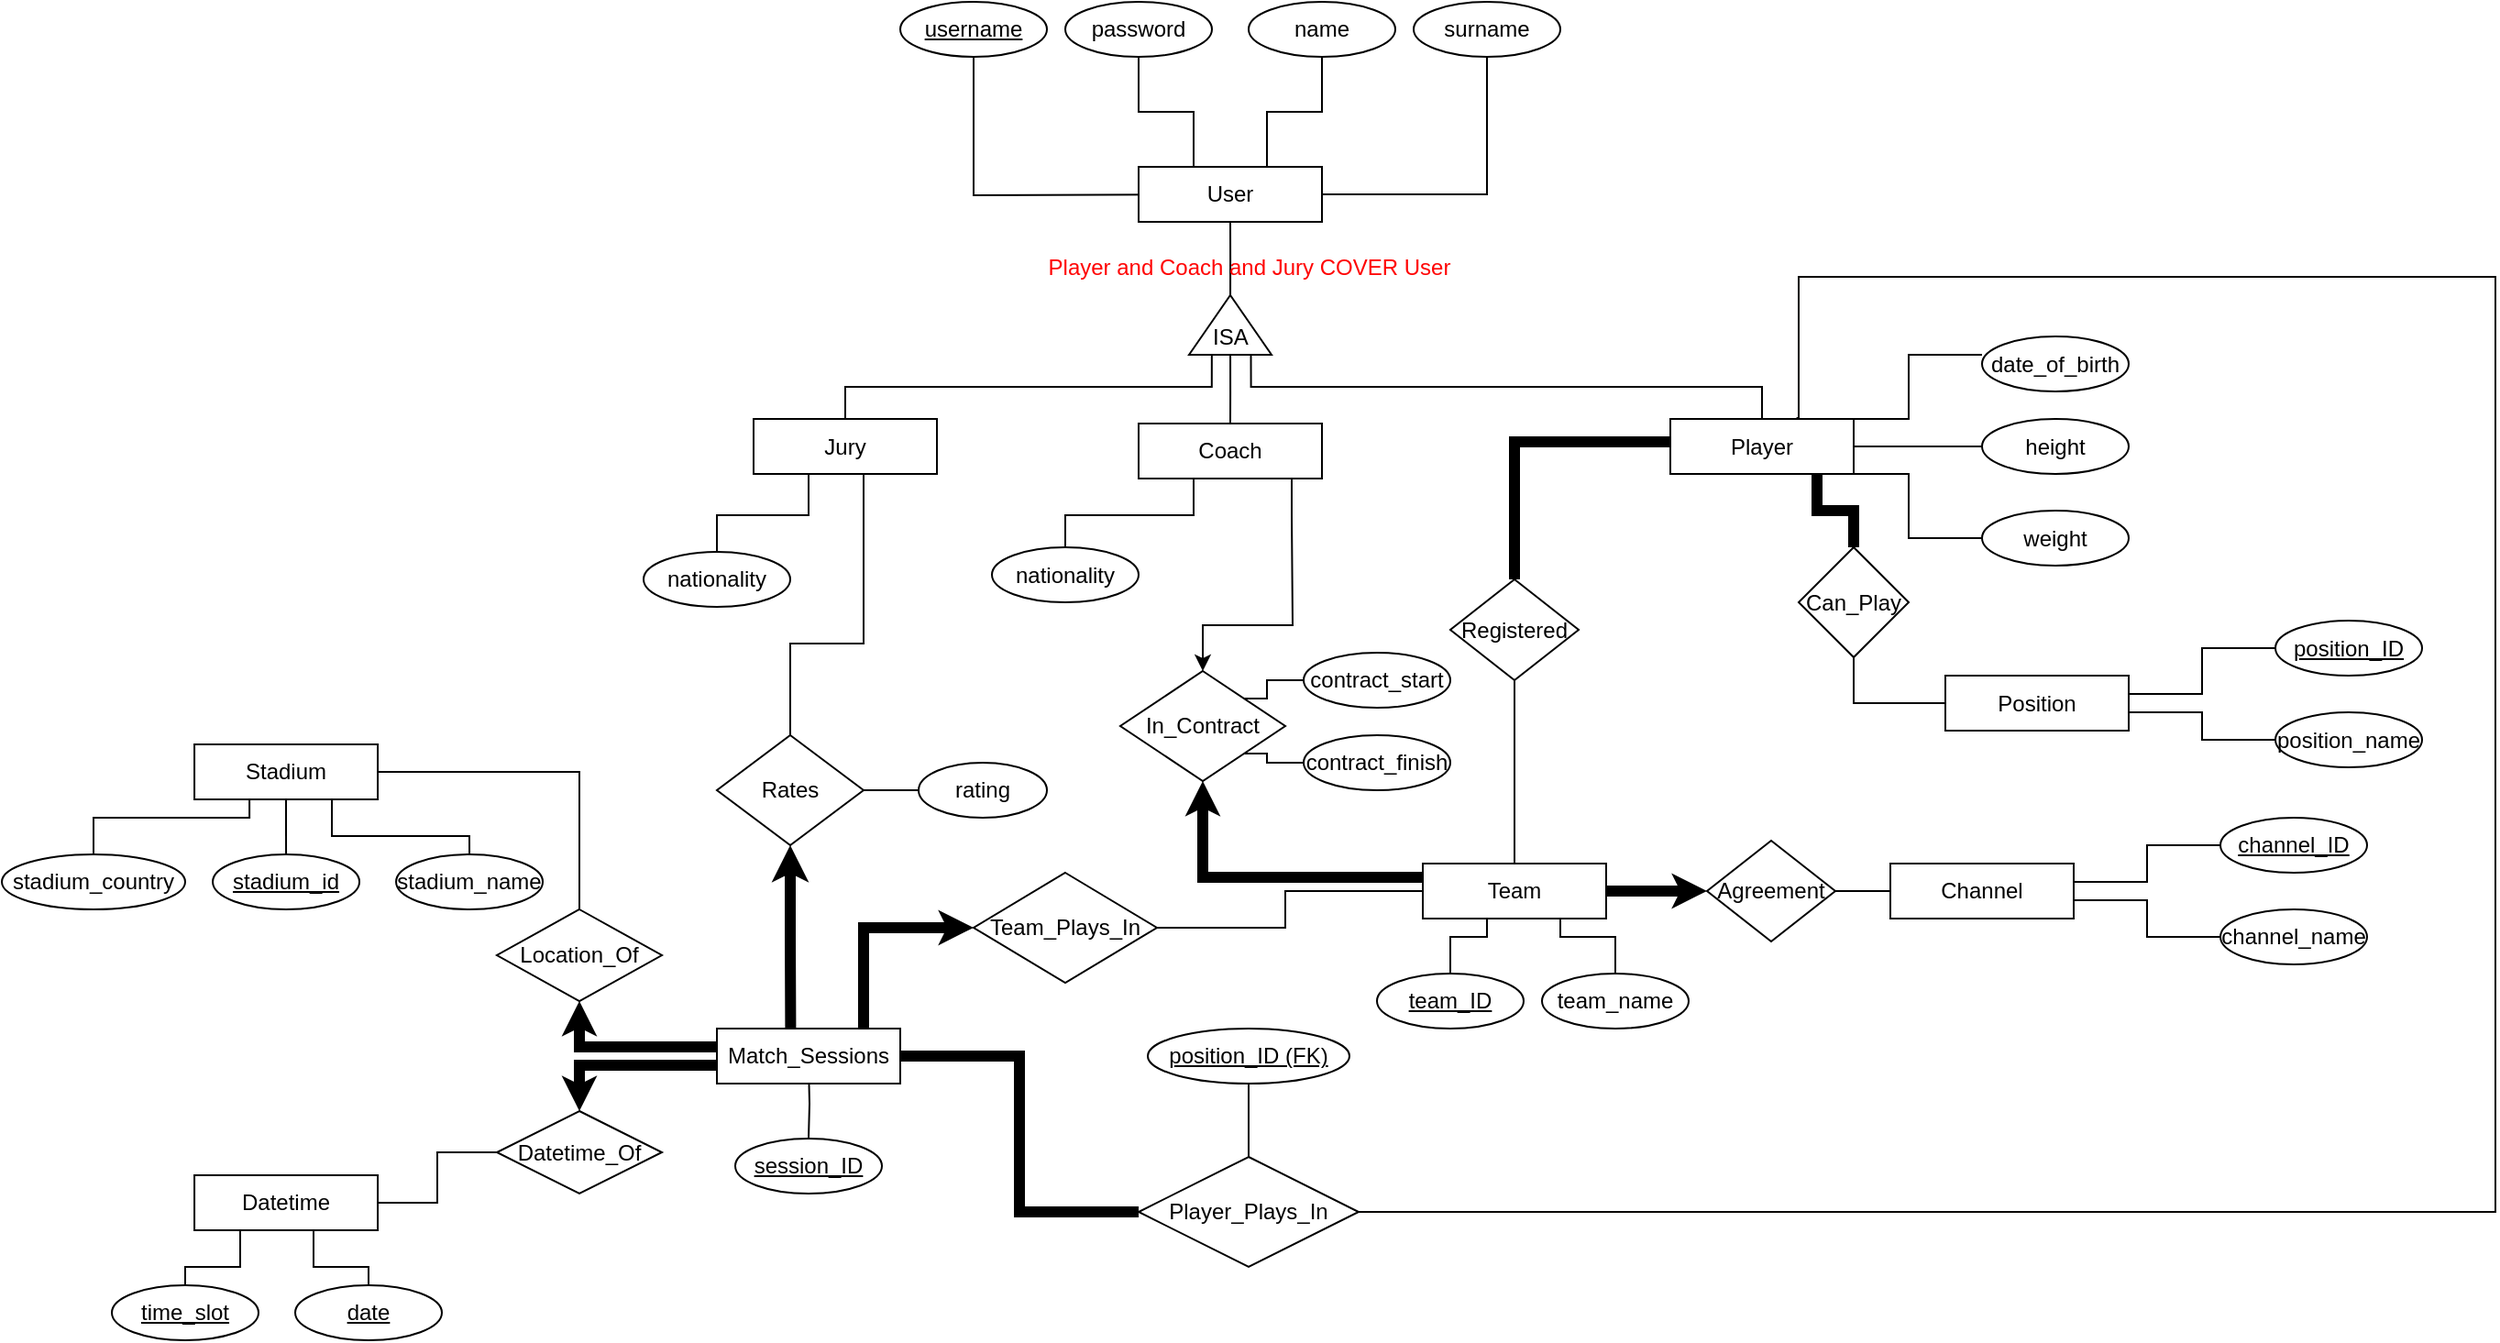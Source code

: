 <mxfile version="24.0.6" type="google">
  <diagram name="Sayfa -1" id="4i9CbkWdti4cqdcVy_dD">
    <mxGraphModel dx="2007" dy="600" grid="1" gridSize="10" guides="1" tooltips="1" connect="1" arrows="1" fold="1" page="1" pageScale="1" pageWidth="1100" pageHeight="850" math="0" shadow="0">
      <root>
        <mxCell id="0" />
        <mxCell id="1" parent="0" />
        <mxCell id="MsSEAPdzDfHdSmDX0WlZ-4" style="edgeStyle=orthogonalEdgeStyle;rounded=0;orthogonalLoop=1;jettySize=auto;html=1;endArrow=none;endFill=0;" parent="1" target="MsSEAPdzDfHdSmDX0WlZ-2" edge="1">
          <mxGeometry relative="1" as="geometry">
            <mxPoint x="260" y="175" as="sourcePoint" />
          </mxGeometry>
        </mxCell>
        <mxCell id="MsSEAPdzDfHdSmDX0WlZ-8" style="edgeStyle=orthogonalEdgeStyle;rounded=0;orthogonalLoop=1;jettySize=auto;html=1;fontFamily=Helvetica;fontSize=12;fontColor=default;endArrow=none;endFill=0;" parent="1" source="MsSEAPdzDfHdSmDX0WlZ-1" target="MsSEAPdzDfHdSmDX0WlZ-7" edge="1">
          <mxGeometry relative="1" as="geometry">
            <Array as="points">
              <mxPoint x="260" y="130" />
              <mxPoint x="230" y="130" />
            </Array>
          </mxGeometry>
        </mxCell>
        <mxCell id="MsSEAPdzDfHdSmDX0WlZ-14" style="edgeStyle=orthogonalEdgeStyle;rounded=0;orthogonalLoop=1;jettySize=auto;html=1;fontFamily=Helvetica;fontSize=12;fontColor=default;endArrow=none;endFill=0;" parent="1" source="MsSEAPdzDfHdSmDX0WlZ-1" target="MsSEAPdzDfHdSmDX0WlZ-9" edge="1">
          <mxGeometry relative="1" as="geometry">
            <Array as="points">
              <mxPoint x="300" y="130" />
              <mxPoint x="330" y="130" />
            </Array>
          </mxGeometry>
        </mxCell>
        <mxCell id="MsSEAPdzDfHdSmDX0WlZ-15" style="edgeStyle=orthogonalEdgeStyle;rounded=0;orthogonalLoop=1;jettySize=auto;html=1;entryX=0.5;entryY=1;entryDx=0;entryDy=0;fontFamily=Helvetica;fontSize=12;fontColor=default;endArrow=none;endFill=0;" parent="1" target="MsSEAPdzDfHdSmDX0WlZ-10" edge="1">
          <mxGeometry relative="1" as="geometry">
            <mxPoint x="320" y="175" as="sourcePoint" />
            <Array as="points">
              <mxPoint x="420" y="175" />
            </Array>
          </mxGeometry>
        </mxCell>
        <mxCell id="MsSEAPdzDfHdSmDX0WlZ-16" style="edgeStyle=orthogonalEdgeStyle;rounded=0;orthogonalLoop=1;jettySize=auto;html=1;entryX=0;entryY=0.5;entryDx=0;entryDy=0;fontFamily=Helvetica;fontSize=12;fontColor=default;exitX=1;exitY=0.5;exitDx=0;exitDy=0;endArrow=none;endFill=0;" parent="1" source="MsSEAPdzDfHdSmDX0WlZ-20" edge="1">
          <mxGeometry relative="1" as="geometry">
            <mxPoint x="690" y="262.5" as="targetPoint" />
            <Array as="points">
              <mxPoint x="620" y="297.5" />
              <mxPoint x="650" y="297.5" />
              <mxPoint x="650" y="262.5" />
            </Array>
          </mxGeometry>
        </mxCell>
        <mxCell id="MsSEAPdzDfHdSmDX0WlZ-17" style="edgeStyle=orthogonalEdgeStyle;rounded=0;orthogonalLoop=1;jettySize=auto;html=1;entryX=0;entryY=0.5;entryDx=0;entryDy=0;fontFamily=Helvetica;fontSize=12;fontColor=default;exitX=1;exitY=0.5;exitDx=0;exitDy=0;endArrow=none;endFill=0;" parent="1" source="MsSEAPdzDfHdSmDX0WlZ-20" target="MsSEAPdzDfHdSmDX0WlZ-12" edge="1">
          <mxGeometry relative="1" as="geometry">
            <mxPoint x="740" y="312.5" as="targetPoint" />
            <Array as="points" />
          </mxGeometry>
        </mxCell>
        <mxCell id="MsSEAPdzDfHdSmDX0WlZ-18" style="edgeStyle=orthogonalEdgeStyle;rounded=0;orthogonalLoop=1;jettySize=auto;html=1;fontFamily=Helvetica;fontSize=12;fontColor=default;exitX=1;exitY=0.5;exitDx=0;exitDy=0;entryX=0;entryY=0.5;entryDx=0;entryDy=0;endArrow=none;endFill=0;" parent="1" source="MsSEAPdzDfHdSmDX0WlZ-20" target="MsSEAPdzDfHdSmDX0WlZ-13" edge="1">
          <mxGeometry relative="1" as="geometry">
            <mxPoint x="740" y="362.5" as="targetPoint" />
            <Array as="points">
              <mxPoint x="620" y="327.5" />
              <mxPoint x="650" y="327.5" />
              <mxPoint x="650" y="362.5" />
            </Array>
          </mxGeometry>
        </mxCell>
        <mxCell id="MsSEAPdzDfHdSmDX0WlZ-1" value="User" style="rounded=0;whiteSpace=wrap;html=1;movable=1;resizable=1;rotatable=1;deletable=1;editable=1;locked=0;connectable=1;" parent="1" vertex="1">
          <mxGeometry x="230" y="160" width="100" height="30" as="geometry" />
        </mxCell>
        <mxCell id="MsSEAPdzDfHdSmDX0WlZ-2" value="&lt;u&gt;username&lt;/u&gt;" style="ellipse;whiteSpace=wrap;html=1;movable=1;resizable=1;rotatable=1;deletable=1;editable=1;locked=0;connectable=1;" parent="1" vertex="1">
          <mxGeometry x="100" y="70" width="80" height="30" as="geometry" />
        </mxCell>
        <mxCell id="MsSEAPdzDfHdSmDX0WlZ-7" value="password" style="ellipse;whiteSpace=wrap;html=1;movable=1;resizable=1;rotatable=1;deletable=1;editable=1;locked=0;connectable=1;" parent="1" vertex="1">
          <mxGeometry x="190" y="70" width="80" height="30" as="geometry" />
        </mxCell>
        <mxCell id="MsSEAPdzDfHdSmDX0WlZ-9" value="name" style="ellipse;whiteSpace=wrap;html=1;movable=1;resizable=1;rotatable=1;deletable=1;editable=1;locked=0;connectable=1;" parent="1" vertex="1">
          <mxGeometry x="290" y="70" width="80" height="30" as="geometry" />
        </mxCell>
        <mxCell id="MsSEAPdzDfHdSmDX0WlZ-10" value="surname" style="ellipse;whiteSpace=wrap;html=1;movable=1;resizable=1;rotatable=1;deletable=1;editable=1;locked=0;connectable=1;" parent="1" vertex="1">
          <mxGeometry x="380" y="70" width="80" height="30" as="geometry" />
        </mxCell>
        <mxCell id="MsSEAPdzDfHdSmDX0WlZ-11" value="date_of_birth" style="ellipse;whiteSpace=wrap;html=1;movable=1;resizable=1;rotatable=1;deletable=1;editable=1;locked=0;connectable=1;" parent="1" vertex="1">
          <mxGeometry x="690" y="252.5" width="80" height="30" as="geometry" />
        </mxCell>
        <mxCell id="MsSEAPdzDfHdSmDX0WlZ-12" value="height" style="ellipse;whiteSpace=wrap;html=1;movable=1;resizable=1;rotatable=1;deletable=1;editable=1;locked=0;connectable=1;" parent="1" vertex="1">
          <mxGeometry x="690" y="297.5" width="80" height="30" as="geometry" />
        </mxCell>
        <mxCell id="MsSEAPdzDfHdSmDX0WlZ-13" value="weight" style="ellipse;whiteSpace=wrap;html=1;movable=1;resizable=1;rotatable=1;deletable=1;editable=1;locked=0;connectable=1;" parent="1" vertex="1">
          <mxGeometry x="690" y="347.5" width="80" height="30" as="geometry" />
        </mxCell>
        <mxCell id="3LLZW3G0a-JlGcTK5IqQ-79" style="edgeStyle=orthogonalEdgeStyle;rounded=0;orthogonalLoop=1;jettySize=auto;html=1;entryX=1;entryY=0.5;entryDx=0;entryDy=0;strokeWidth=1;endArrow=none;endFill=0;exitX=0.688;exitY=-0.017;exitDx=0;exitDy=0;fillColor=#dae8fc;strokeColor=#050300;startArrow=none;startFill=0;exitPerimeter=0;" edge="1" parent="1" source="MsSEAPdzDfHdSmDX0WlZ-20" target="3LLZW3G0a-JlGcTK5IqQ-80">
          <mxGeometry relative="1" as="geometry">
            <mxPoint x="950" y="370" as="sourcePoint" />
            <Array as="points">
              <mxPoint x="590" y="297" />
              <mxPoint x="590" y="220" />
              <mxPoint x="970" y="220" />
              <mxPoint x="970" y="730" />
            </Array>
          </mxGeometry>
        </mxCell>
        <mxCell id="MsSEAPdzDfHdSmDX0WlZ-20" value="Player" style="rounded=0;whiteSpace=wrap;html=1;movable=1;resizable=1;rotatable=1;deletable=1;editable=1;locked=0;connectable=1;" parent="1" vertex="1">
          <mxGeometry x="520" y="297.5" width="100" height="30" as="geometry" />
        </mxCell>
        <mxCell id="MsSEAPdzDfHdSmDX0WlZ-26" style="edgeStyle=orthogonalEdgeStyle;rounded=0;orthogonalLoop=1;jettySize=auto;html=1;entryX=0.5;entryY=1;entryDx=0;entryDy=0;fontFamily=Helvetica;fontSize=12;fontColor=default;endArrow=none;endFill=0;" parent="1" source="MsSEAPdzDfHdSmDX0WlZ-25" target="MsSEAPdzDfHdSmDX0WlZ-1" edge="1">
          <mxGeometry relative="1" as="geometry" />
        </mxCell>
        <mxCell id="MsSEAPdzDfHdSmDX0WlZ-27" style="edgeStyle=orthogonalEdgeStyle;rounded=0;orthogonalLoop=1;jettySize=auto;html=1;entryX=0.5;entryY=0;entryDx=0;entryDy=0;fontFamily=Helvetica;fontSize=12;fontColor=default;exitX=0;exitY=0.75;exitDx=0;exitDy=0;endArrow=none;endFill=0;" parent="1" source="MsSEAPdzDfHdSmDX0WlZ-25" target="MsSEAPdzDfHdSmDX0WlZ-20" edge="1">
          <mxGeometry relative="1" as="geometry">
            <mxPoint x="304" y="264" as="sourcePoint" />
            <Array as="points">
              <mxPoint x="291" y="280" />
              <mxPoint x="570" y="280" />
            </Array>
          </mxGeometry>
        </mxCell>
        <mxCell id="MsSEAPdzDfHdSmDX0WlZ-28" style="edgeStyle=orthogonalEdgeStyle;rounded=0;orthogonalLoop=1;jettySize=auto;html=1;fontFamily=Helvetica;fontSize=12;fontColor=default;endArrow=none;endFill=0;" parent="1" source="MsSEAPdzDfHdSmDX0WlZ-25" edge="1" target="MsSEAPdzDfHdSmDX0WlZ-29">
          <mxGeometry relative="1" as="geometry">
            <mxPoint x="280" y="300" as="targetPoint" />
          </mxGeometry>
        </mxCell>
        <mxCell id="MsSEAPdzDfHdSmDX0WlZ-25" value="ISA" style="triangle;whiteSpace=wrap;html=1;rounded=0;strokeColor=default;align=left;verticalAlign=middle;fontFamily=Helvetica;fontSize=12;fontColor=default;fillColor=default;rotation=-90;textDirection=vertical-lr;" parent="1" vertex="1">
          <mxGeometry x="263.75" y="223.75" width="32.5" height="45" as="geometry" />
        </mxCell>
        <mxCell id="MsSEAPdzDfHdSmDX0WlZ-30" style="edgeStyle=orthogonalEdgeStyle;rounded=0;orthogonalLoop=1;jettySize=auto;html=1;fontFamily=Helvetica;fontSize=12;fontColor=default;entryX=0.5;entryY=0;entryDx=0;entryDy=0;endArrow=none;endFill=0;" parent="1" source="MsSEAPdzDfHdSmDX0WlZ-29" target="MsSEAPdzDfHdSmDX0WlZ-33" edge="1">
          <mxGeometry relative="1" as="geometry">
            <mxPoint x="280" y="360" as="targetPoint" />
            <Array as="points">
              <mxPoint x="260" y="350" />
              <mxPoint x="190" y="350" />
            </Array>
          </mxGeometry>
        </mxCell>
        <mxCell id="3LLZW3G0a-JlGcTK5IqQ-49" style="edgeStyle=orthogonalEdgeStyle;rounded=0;orthogonalLoop=1;jettySize=auto;html=1;entryX=0.5;entryY=0;entryDx=0;entryDy=0;endArrow=classic;endFill=1;exitX=0.835;exitY=1.016;exitDx=0;exitDy=0;exitPerimeter=0;" edge="1" parent="1" source="MsSEAPdzDfHdSmDX0WlZ-29" target="3LLZW3G0a-JlGcTK5IqQ-46">
          <mxGeometry relative="1" as="geometry">
            <Array as="points">
              <mxPoint x="314" y="350" />
              <mxPoint x="314" y="410" />
              <mxPoint x="265" y="410" />
            </Array>
          </mxGeometry>
        </mxCell>
        <mxCell id="MsSEAPdzDfHdSmDX0WlZ-29" value="Coach" style="rounded=0;whiteSpace=wrap;html=1;movable=1;resizable=1;rotatable=1;deletable=1;editable=1;locked=0;connectable=1;" parent="1" vertex="1">
          <mxGeometry x="230" y="300" width="100" height="30" as="geometry" />
        </mxCell>
        <mxCell id="MsSEAPdzDfHdSmDX0WlZ-33" value="nationality" style="ellipse;whiteSpace=wrap;html=1;movable=1;resizable=1;rotatable=1;deletable=1;editable=1;locked=0;connectable=1;" parent="1" vertex="1">
          <mxGeometry x="150" y="367.5" width="80" height="30" as="geometry" />
        </mxCell>
        <mxCell id="MsSEAPdzDfHdSmDX0WlZ-34" style="edgeStyle=orthogonalEdgeStyle;rounded=0;orthogonalLoop=1;jettySize=auto;html=1;fontFamily=Helvetica;fontSize=12;fontColor=default;exitX=-0.003;exitY=0.276;exitDx=0;exitDy=0;exitPerimeter=0;entryX=0.5;entryY=0;entryDx=0;entryDy=0;endArrow=none;endFill=0;" parent="1" source="MsSEAPdzDfHdSmDX0WlZ-25" target="MsSEAPdzDfHdSmDX0WlZ-35" edge="1">
          <mxGeometry relative="1" as="geometry">
            <mxPoint x="301" y="273" as="sourcePoint" />
            <mxPoint x="160" y="310" as="targetPoint" />
            <Array as="points">
              <mxPoint x="270" y="280" />
              <mxPoint x="70" y="280" />
            </Array>
          </mxGeometry>
        </mxCell>
        <mxCell id="3LLZW3G0a-JlGcTK5IqQ-93" style="edgeStyle=orthogonalEdgeStyle;rounded=0;orthogonalLoop=1;jettySize=auto;html=1;entryX=0.5;entryY=0;entryDx=0;entryDy=0;endArrow=none;endFill=0;strokeWidth=1;endSize=0;" edge="1" parent="1" source="MsSEAPdzDfHdSmDX0WlZ-35" target="3LLZW3G0a-JlGcTK5IqQ-94">
          <mxGeometry relative="1" as="geometry">
            <mxPoint x="30" y="470" as="targetPoint" />
            <Array as="points">
              <mxPoint x="80" y="420" />
              <mxPoint x="40" y="420" />
            </Array>
          </mxGeometry>
        </mxCell>
        <mxCell id="MsSEAPdzDfHdSmDX0WlZ-35" value="Jury" style="rounded=0;whiteSpace=wrap;html=1;movable=1;resizable=1;rotatable=1;deletable=1;editable=1;locked=0;connectable=1;" parent="1" vertex="1">
          <mxGeometry x="20" y="297.5" width="100" height="30" as="geometry" />
        </mxCell>
        <mxCell id="3LLZW3G0a-JlGcTK5IqQ-1" value="&lt;font color=&quot;#ff0303&quot;&gt;Player and Coach and Jury COVER User&lt;/font&gt;" style="text;html=1;align=center;verticalAlign=middle;resizable=0;points=[];autosize=1;strokeColor=none;fillColor=none;" vertex="1" parent="1">
          <mxGeometry x="170" y="200" width="240" height="30" as="geometry" />
        </mxCell>
        <mxCell id="3LLZW3G0a-JlGcTK5IqQ-4" style="edgeStyle=orthogonalEdgeStyle;rounded=0;orthogonalLoop=1;jettySize=auto;html=1;fontFamily=Helvetica;fontSize=12;fontColor=default;entryX=0.5;entryY=0;entryDx=0;entryDy=0;endArrow=none;endFill=0;" edge="1" parent="1" target="3LLZW3G0a-JlGcTK5IqQ-5" source="MsSEAPdzDfHdSmDX0WlZ-35">
          <mxGeometry relative="1" as="geometry">
            <mxPoint x="80" y="357.5" as="targetPoint" />
            <mxPoint x="80" y="327.5" as="sourcePoint" />
            <Array as="points">
              <mxPoint x="50" y="350" />
              <mxPoint y="350" />
            </Array>
          </mxGeometry>
        </mxCell>
        <mxCell id="3LLZW3G0a-JlGcTK5IqQ-5" value="nationality" style="ellipse;whiteSpace=wrap;html=1;movable=1;resizable=1;rotatable=1;deletable=1;editable=1;locked=0;connectable=1;" vertex="1" parent="1">
          <mxGeometry x="-40" y="370" width="80" height="30" as="geometry" />
        </mxCell>
        <mxCell id="3LLZW3G0a-JlGcTK5IqQ-15" style="edgeStyle=orthogonalEdgeStyle;rounded=0;orthogonalLoop=1;jettySize=auto;html=1;entryX=0;entryY=0.5;entryDx=0;entryDy=0;endArrow=none;endFill=0;" edge="1" parent="1" source="3LLZW3G0a-JlGcTK5IqQ-6" target="3LLZW3G0a-JlGcTK5IqQ-14">
          <mxGeometry relative="1" as="geometry">
            <Array as="points">
              <mxPoint x="810" y="457.5" />
              <mxPoint x="810" y="472.5" />
            </Array>
          </mxGeometry>
        </mxCell>
        <mxCell id="3LLZW3G0a-JlGcTK5IqQ-16" style="edgeStyle=orthogonalEdgeStyle;rounded=0;orthogonalLoop=1;jettySize=auto;html=1;entryX=0;entryY=0.5;entryDx=0;entryDy=0;endArrow=none;endFill=0;" edge="1" parent="1" source="3LLZW3G0a-JlGcTK5IqQ-6" target="3LLZW3G0a-JlGcTK5IqQ-12">
          <mxGeometry relative="1" as="geometry">
            <Array as="points">
              <mxPoint x="810" y="447.5" />
              <mxPoint x="810" y="422.5" />
            </Array>
          </mxGeometry>
        </mxCell>
        <mxCell id="3LLZW3G0a-JlGcTK5IqQ-6" value="Position" style="rounded=0;whiteSpace=wrap;html=1;movable=1;resizable=1;rotatable=1;deletable=1;editable=1;locked=0;connectable=1;" vertex="1" parent="1">
          <mxGeometry x="670" y="437.5" width="100" height="30" as="geometry" />
        </mxCell>
        <mxCell id="3LLZW3G0a-JlGcTK5IqQ-12" value="&lt;u&gt;position_ID&lt;/u&gt;" style="ellipse;whiteSpace=wrap;html=1;movable=1;resizable=1;rotatable=1;deletable=1;editable=1;locked=0;connectable=1;" vertex="1" parent="1">
          <mxGeometry x="850" y="407.5" width="80" height="30" as="geometry" />
        </mxCell>
        <mxCell id="3LLZW3G0a-JlGcTK5IqQ-14" value="position_name" style="ellipse;whiteSpace=wrap;html=1;movable=1;resizable=1;rotatable=1;deletable=1;editable=1;locked=0;connectable=1;" vertex="1" parent="1">
          <mxGeometry x="850" y="457.5" width="80" height="30" as="geometry" />
        </mxCell>
        <mxCell id="3LLZW3G0a-JlGcTK5IqQ-18" style="edgeStyle=orthogonalEdgeStyle;rounded=0;orthogonalLoop=1;jettySize=auto;html=1;entryX=0;entryY=0.5;entryDx=0;entryDy=0;endArrow=none;endFill=0;" edge="1" parent="1" source="3LLZW3G0a-JlGcTK5IqQ-6" target="3LLZW3G0a-JlGcTK5IqQ-12">
          <mxGeometry relative="1" as="geometry">
            <mxPoint x="770" y="447.5" as="sourcePoint" />
            <mxPoint x="850" y="422.5" as="targetPoint" />
            <Array as="points">
              <mxPoint x="810" y="447.5" />
              <mxPoint x="810" y="422.5" />
            </Array>
          </mxGeometry>
        </mxCell>
        <mxCell id="3LLZW3G0a-JlGcTK5IqQ-26" style="edgeStyle=orthogonalEdgeStyle;rounded=0;orthogonalLoop=1;jettySize=auto;html=1;entryX=0.5;entryY=0;entryDx=0;entryDy=0;endArrow=none;endFill=0;" edge="1" parent="1" source="3LLZW3G0a-JlGcTK5IqQ-22" target="3LLZW3G0a-JlGcTK5IqQ-24">
          <mxGeometry relative="1" as="geometry">
            <Array as="points">
              <mxPoint x="420" y="580" />
              <mxPoint x="400" y="580" />
            </Array>
          </mxGeometry>
        </mxCell>
        <mxCell id="3LLZW3G0a-JlGcTK5IqQ-27" style="edgeStyle=orthogonalEdgeStyle;rounded=0;orthogonalLoop=1;jettySize=auto;html=1;exitX=0.75;exitY=1;exitDx=0;exitDy=0;entryX=0.5;entryY=0;entryDx=0;entryDy=0;endArrow=none;endFill=0;" edge="1" parent="1" source="3LLZW3G0a-JlGcTK5IqQ-22" target="3LLZW3G0a-JlGcTK5IqQ-25">
          <mxGeometry relative="1" as="geometry">
            <Array as="points">
              <mxPoint x="460" y="580" />
              <mxPoint x="490" y="580" />
            </Array>
          </mxGeometry>
        </mxCell>
        <mxCell id="3LLZW3G0a-JlGcTK5IqQ-68" style="edgeStyle=orthogonalEdgeStyle;rounded=0;orthogonalLoop=1;jettySize=auto;html=1;entryX=0;entryY=0.5;entryDx=0;entryDy=0;strokeWidth=6;endSize=0;" edge="1" parent="1" source="3LLZW3G0a-JlGcTK5IqQ-22" target="3LLZW3G0a-JlGcTK5IqQ-67">
          <mxGeometry relative="1" as="geometry" />
        </mxCell>
        <mxCell id="3LLZW3G0a-JlGcTK5IqQ-74" style="edgeStyle=orthogonalEdgeStyle;rounded=0;orthogonalLoop=1;jettySize=auto;html=1;entryX=1;entryY=0.5;entryDx=0;entryDy=0;endArrow=none;endFill=0;" edge="1" parent="1" source="3LLZW3G0a-JlGcTK5IqQ-22" target="3LLZW3G0a-JlGcTK5IqQ-76">
          <mxGeometry relative="1" as="geometry">
            <mxPoint x="190" y="580" as="targetPoint" />
            <Array as="points">
              <mxPoint x="310" y="555" />
              <mxPoint x="310" y="575" />
            </Array>
          </mxGeometry>
        </mxCell>
        <mxCell id="3LLZW3G0a-JlGcTK5IqQ-22" value="Team" style="rounded=0;whiteSpace=wrap;html=1;movable=1;resizable=1;rotatable=1;deletable=1;editable=1;locked=0;connectable=1;" vertex="1" parent="1">
          <mxGeometry x="385" y="540" width="100" height="30" as="geometry" />
        </mxCell>
        <mxCell id="3LLZW3G0a-JlGcTK5IqQ-24" value="&lt;u&gt;team_ID&lt;/u&gt;" style="ellipse;whiteSpace=wrap;html=1;movable=1;resizable=1;rotatable=1;deletable=1;editable=1;locked=0;connectable=1;" vertex="1" parent="1">
          <mxGeometry x="360" y="600" width="80" height="30" as="geometry" />
        </mxCell>
        <mxCell id="3LLZW3G0a-JlGcTK5IqQ-25" value="team_name" style="ellipse;whiteSpace=wrap;html=1;movable=1;resizable=1;rotatable=1;deletable=1;editable=1;locked=0;connectable=1;" vertex="1" parent="1">
          <mxGeometry x="450" y="600" width="80" height="30" as="geometry" />
        </mxCell>
        <mxCell id="3LLZW3G0a-JlGcTK5IqQ-31" style="edgeStyle=orthogonalEdgeStyle;rounded=0;orthogonalLoop=1;jettySize=auto;html=1;entryX=0.5;entryY=0;entryDx=0;entryDy=0;endArrow=none;endFill=0;" edge="1" parent="1" target="3LLZW3G0a-JlGcTK5IqQ-29">
          <mxGeometry relative="1" as="geometry">
            <mxPoint x="50" y="650" as="sourcePoint" />
          </mxGeometry>
        </mxCell>
        <mxCell id="3LLZW3G0a-JlGcTK5IqQ-111" style="edgeStyle=orthogonalEdgeStyle;rounded=0;orthogonalLoop=1;jettySize=auto;html=1;entryX=0.5;entryY=0;entryDx=0;entryDy=0;strokeWidth=6;endSize=0;" edge="1" parent="1" source="3LLZW3G0a-JlGcTK5IqQ-28" target="3LLZW3G0a-JlGcTK5IqQ-104">
          <mxGeometry relative="1" as="geometry">
            <Array as="points">
              <mxPoint x="-75" y="650" />
            </Array>
          </mxGeometry>
        </mxCell>
        <mxCell id="3LLZW3G0a-JlGcTK5IqQ-28" value="Match_Sessions" style="rounded=0;whiteSpace=wrap;html=1;movable=1;resizable=1;rotatable=1;deletable=1;editable=1;locked=0;connectable=1;" vertex="1" parent="1">
          <mxGeometry y="630" width="100" height="30" as="geometry" />
        </mxCell>
        <mxCell id="3LLZW3G0a-JlGcTK5IqQ-29" value="&lt;u&gt;session_ID&lt;/u&gt;" style="ellipse;whiteSpace=wrap;html=1;movable=1;resizable=1;rotatable=1;deletable=1;editable=1;locked=0;connectable=1;" vertex="1" parent="1">
          <mxGeometry x="10" y="690" width="80" height="30" as="geometry" />
        </mxCell>
        <mxCell id="3LLZW3G0a-JlGcTK5IqQ-34" style="edgeStyle=orthogonalEdgeStyle;rounded=0;orthogonalLoop=1;jettySize=auto;html=1;entryX=0.5;entryY=0;entryDx=0;entryDy=0;endArrow=none;endFill=0;" edge="1" parent="1" source="3LLZW3G0a-JlGcTK5IqQ-32" target="3LLZW3G0a-JlGcTK5IqQ-33">
          <mxGeometry relative="1" as="geometry" />
        </mxCell>
        <mxCell id="3LLZW3G0a-JlGcTK5IqQ-36" style="edgeStyle=orthogonalEdgeStyle;rounded=0;orthogonalLoop=1;jettySize=auto;html=1;exitX=0.75;exitY=1;exitDx=0;exitDy=0;entryX=0.5;entryY=0;entryDx=0;entryDy=0;endArrow=none;endFill=0;" edge="1" parent="1" source="3LLZW3G0a-JlGcTK5IqQ-32" target="3LLZW3G0a-JlGcTK5IqQ-35">
          <mxGeometry relative="1" as="geometry">
            <Array as="points">
              <mxPoint x="-209.97" y="525" />
              <mxPoint x="-134.97" y="525" />
            </Array>
          </mxGeometry>
        </mxCell>
        <mxCell id="3LLZW3G0a-JlGcTK5IqQ-38" style="edgeStyle=orthogonalEdgeStyle;rounded=0;orthogonalLoop=1;jettySize=auto;html=1;exitX=0.25;exitY=1;exitDx=0;exitDy=0;entryX=0.5;entryY=0;entryDx=0;entryDy=0;endArrow=none;endFill=0;" edge="1" parent="1" target="3LLZW3G0a-JlGcTK5IqQ-37">
          <mxGeometry relative="1" as="geometry">
            <mxPoint x="-245" y="505" as="sourcePoint" />
            <Array as="points">
              <mxPoint x="-254.97" y="505" />
              <mxPoint x="-254.97" y="515" />
              <mxPoint x="-339.97" y="515" />
            </Array>
          </mxGeometry>
        </mxCell>
        <mxCell id="3LLZW3G0a-JlGcTK5IqQ-99" style="edgeStyle=orthogonalEdgeStyle;rounded=0;orthogonalLoop=1;jettySize=auto;html=1;entryX=0.5;entryY=0;entryDx=0;entryDy=0;endArrow=none;endFill=0;" edge="1" parent="1" source="3LLZW3G0a-JlGcTK5IqQ-32" target="3LLZW3G0a-JlGcTK5IqQ-100">
          <mxGeometry relative="1" as="geometry">
            <mxPoint x="-60" y="580" as="targetPoint" />
          </mxGeometry>
        </mxCell>
        <mxCell id="3LLZW3G0a-JlGcTK5IqQ-32" value="Stadium" style="rounded=0;whiteSpace=wrap;html=1;movable=1;resizable=1;rotatable=1;deletable=1;editable=1;locked=0;connectable=1;" vertex="1" parent="1">
          <mxGeometry x="-284.97" y="475" width="100" height="30" as="geometry" />
        </mxCell>
        <mxCell id="3LLZW3G0a-JlGcTK5IqQ-33" value="&lt;u&gt;stadium_id&lt;/u&gt;" style="ellipse;whiteSpace=wrap;html=1;movable=1;resizable=1;rotatable=1;deletable=1;editable=1;locked=0;connectable=1;" vertex="1" parent="1">
          <mxGeometry x="-274.97" y="535" width="80" height="30" as="geometry" />
        </mxCell>
        <mxCell id="3LLZW3G0a-JlGcTK5IqQ-35" value="stadium_name" style="ellipse;whiteSpace=wrap;html=1;movable=1;resizable=1;rotatable=1;deletable=1;editable=1;locked=0;connectable=1;" vertex="1" parent="1">
          <mxGeometry x="-174.97" y="535" width="80" height="30" as="geometry" />
        </mxCell>
        <mxCell id="3LLZW3G0a-JlGcTK5IqQ-37" value="stadium_country" style="ellipse;whiteSpace=wrap;html=1;movable=1;resizable=1;rotatable=1;deletable=1;editable=1;locked=0;connectable=1;" vertex="1" parent="1">
          <mxGeometry x="-390" y="535" width="100" height="30" as="geometry" />
        </mxCell>
        <mxCell id="3LLZW3G0a-JlGcTK5IqQ-40" style="edgeStyle=orthogonalEdgeStyle;rounded=0;orthogonalLoop=1;jettySize=auto;html=1;endArrow=none;endFill=0;strokeWidth=6;" edge="1" parent="1" source="3LLZW3G0a-JlGcTK5IqQ-39" target="MsSEAPdzDfHdSmDX0WlZ-20">
          <mxGeometry relative="1" as="geometry">
            <mxPoint x="600" y="327.5" as="targetPoint" />
            <Array as="points">
              <mxPoint x="620" y="347.5" />
              <mxPoint x="600" y="347.5" />
            </Array>
          </mxGeometry>
        </mxCell>
        <mxCell id="3LLZW3G0a-JlGcTK5IqQ-41" style="edgeStyle=orthogonalEdgeStyle;rounded=0;orthogonalLoop=1;jettySize=auto;html=1;entryX=0;entryY=0.5;entryDx=0;entryDy=0;endArrow=none;endFill=0;" edge="1" parent="1" source="3LLZW3G0a-JlGcTK5IqQ-39" target="3LLZW3G0a-JlGcTK5IqQ-6">
          <mxGeometry relative="1" as="geometry">
            <Array as="points">
              <mxPoint x="620" y="452.5" />
            </Array>
          </mxGeometry>
        </mxCell>
        <mxCell id="3LLZW3G0a-JlGcTK5IqQ-39" value="Can_Play" style="rhombus;whiteSpace=wrap;html=1;" vertex="1" parent="1">
          <mxGeometry x="590" y="367.5" width="60" height="60" as="geometry" />
        </mxCell>
        <mxCell id="3LLZW3G0a-JlGcTK5IqQ-45" style="edgeStyle=orthogonalEdgeStyle;rounded=0;orthogonalLoop=1;jettySize=auto;html=1;endArrow=none;endFill=0;" edge="1" parent="1" source="3LLZW3G0a-JlGcTK5IqQ-43" target="3LLZW3G0a-JlGcTK5IqQ-22">
          <mxGeometry relative="1" as="geometry">
            <mxPoint x="435" y="420" as="sourcePoint" />
            <mxPoint x="450" y="535" as="targetPoint" />
            <Array as="points">
              <mxPoint x="435" y="480" />
              <mxPoint x="435" y="480" />
            </Array>
          </mxGeometry>
        </mxCell>
        <mxCell id="3LLZW3G0a-JlGcTK5IqQ-43" value="Registered" style="rhombus;whiteSpace=wrap;html=1;" vertex="1" parent="1">
          <mxGeometry x="400" y="385" width="70" height="55" as="geometry" />
        </mxCell>
        <mxCell id="3LLZW3G0a-JlGcTK5IqQ-44" style="edgeStyle=orthogonalEdgeStyle;rounded=0;orthogonalLoop=1;jettySize=auto;html=1;endArrow=none;endFill=0;strokeWidth=6;exitX=0.5;exitY=0;exitDx=0;exitDy=0;" edge="1" parent="1" source="3LLZW3G0a-JlGcTK5IqQ-43" target="MsSEAPdzDfHdSmDX0WlZ-20">
          <mxGeometry relative="1" as="geometry">
            <mxPoint x="435" y="365" as="sourcePoint" />
            <mxPoint x="450" y="325" as="targetPoint" />
            <Array as="points">
              <mxPoint x="435" y="310" />
            </Array>
          </mxGeometry>
        </mxCell>
        <mxCell id="3LLZW3G0a-JlGcTK5IqQ-54" style="edgeStyle=orthogonalEdgeStyle;rounded=0;orthogonalLoop=1;jettySize=auto;html=1;entryX=0;entryY=0.25;entryDx=0;entryDy=0;endArrow=none;endFill=0;exitX=0.5;exitY=1;exitDx=0;exitDy=0;strokeWidth=6;startArrow=classic;startFill=1;endSize=6;startSize=0;" edge="1" parent="1" source="3LLZW3G0a-JlGcTK5IqQ-46" target="3LLZW3G0a-JlGcTK5IqQ-22">
          <mxGeometry relative="1" as="geometry" />
        </mxCell>
        <mxCell id="3LLZW3G0a-JlGcTK5IqQ-46" value="In_Contract" style="rhombus;whiteSpace=wrap;html=1;" vertex="1" parent="1">
          <mxGeometry x="220" y="435" width="90" height="60" as="geometry" />
        </mxCell>
        <mxCell id="3LLZW3G0a-JlGcTK5IqQ-57" style="edgeStyle=orthogonalEdgeStyle;rounded=0;orthogonalLoop=1;jettySize=auto;html=1;entryX=1;entryY=0;entryDx=0;entryDy=0;endArrow=none;endFill=0;" edge="1" parent="1" source="3LLZW3G0a-JlGcTK5IqQ-55" target="3LLZW3G0a-JlGcTK5IqQ-46">
          <mxGeometry relative="1" as="geometry">
            <Array as="points">
              <mxPoint x="300" y="440" />
              <mxPoint x="300" y="450" />
            </Array>
          </mxGeometry>
        </mxCell>
        <mxCell id="3LLZW3G0a-JlGcTK5IqQ-55" value="contract_start" style="ellipse;whiteSpace=wrap;html=1;movable=1;resizable=1;rotatable=1;deletable=1;editable=1;locked=0;connectable=1;" vertex="1" parent="1">
          <mxGeometry x="320" y="425" width="80" height="30" as="geometry" />
        </mxCell>
        <mxCell id="3LLZW3G0a-JlGcTK5IqQ-58" style="edgeStyle=orthogonalEdgeStyle;rounded=0;orthogonalLoop=1;jettySize=auto;html=1;entryX=1;entryY=1;entryDx=0;entryDy=0;endArrow=none;endFill=0;" edge="1" parent="1" source="3LLZW3G0a-JlGcTK5IqQ-56" target="3LLZW3G0a-JlGcTK5IqQ-46">
          <mxGeometry relative="1" as="geometry" />
        </mxCell>
        <mxCell id="3LLZW3G0a-JlGcTK5IqQ-56" value="contract_finish" style="ellipse;whiteSpace=wrap;html=1;movable=1;resizable=1;rotatable=1;deletable=1;editable=1;locked=0;connectable=1;" vertex="1" parent="1">
          <mxGeometry x="320" y="470" width="80" height="30" as="geometry" />
        </mxCell>
        <mxCell id="3LLZW3G0a-JlGcTK5IqQ-60" value="Channel" style="rounded=0;whiteSpace=wrap;html=1;movable=1;resizable=1;rotatable=1;deletable=1;editable=1;locked=0;connectable=1;" vertex="1" parent="1">
          <mxGeometry x="640" y="540" width="100" height="30" as="geometry" />
        </mxCell>
        <mxCell id="3LLZW3G0a-JlGcTK5IqQ-61" value="&lt;u&gt;channel_ID&lt;/u&gt;" style="ellipse;whiteSpace=wrap;html=1;movable=1;resizable=1;rotatable=1;deletable=1;editable=1;locked=0;connectable=1;" vertex="1" parent="1">
          <mxGeometry x="820" y="515" width="80" height="30" as="geometry" />
        </mxCell>
        <mxCell id="3LLZW3G0a-JlGcTK5IqQ-62" value="channel_name" style="ellipse;whiteSpace=wrap;html=1;movable=1;resizable=1;rotatable=1;deletable=1;editable=1;locked=0;connectable=1;" vertex="1" parent="1">
          <mxGeometry x="820" y="565" width="80" height="30" as="geometry" />
        </mxCell>
        <mxCell id="3LLZW3G0a-JlGcTK5IqQ-63" style="edgeStyle=orthogonalEdgeStyle;rounded=0;orthogonalLoop=1;jettySize=auto;html=1;entryX=0;entryY=0.5;entryDx=0;entryDy=0;endArrow=none;endFill=0;" edge="1" target="3LLZW3G0a-JlGcTK5IqQ-61" parent="1" source="3LLZW3G0a-JlGcTK5IqQ-60">
          <mxGeometry relative="1" as="geometry">
            <mxPoint x="740" y="555" as="sourcePoint" />
            <mxPoint x="820" y="530" as="targetPoint" />
            <Array as="points">
              <mxPoint x="780" y="550" />
              <mxPoint x="780" y="530" />
            </Array>
          </mxGeometry>
        </mxCell>
        <mxCell id="3LLZW3G0a-JlGcTK5IqQ-64" style="edgeStyle=orthogonalEdgeStyle;rounded=0;orthogonalLoop=1;jettySize=auto;html=1;entryX=0;entryY=0.5;entryDx=0;entryDy=0;endArrow=none;endFill=0;" edge="1" target="3LLZW3G0a-JlGcTK5IqQ-62" parent="1" source="3LLZW3G0a-JlGcTK5IqQ-60">
          <mxGeometry relative="1" as="geometry">
            <mxPoint x="740" y="565" as="sourcePoint" />
            <Array as="points">
              <mxPoint x="780" y="560" />
              <mxPoint x="780" y="580" />
            </Array>
          </mxGeometry>
        </mxCell>
        <mxCell id="3LLZW3G0a-JlGcTK5IqQ-69" style="edgeStyle=orthogonalEdgeStyle;rounded=0;orthogonalLoop=1;jettySize=auto;html=1;entryX=0;entryY=0.5;entryDx=0;entryDy=0;endArrow=none;endFill=0;" edge="1" parent="1" source="3LLZW3G0a-JlGcTK5IqQ-67" target="3LLZW3G0a-JlGcTK5IqQ-60">
          <mxGeometry relative="1" as="geometry" />
        </mxCell>
        <mxCell id="3LLZW3G0a-JlGcTK5IqQ-67" value="Agreement" style="rhombus;whiteSpace=wrap;html=1;" vertex="1" parent="1">
          <mxGeometry x="540" y="527.5" width="70" height="55" as="geometry" />
        </mxCell>
        <mxCell id="3LLZW3G0a-JlGcTK5IqQ-76" value="Team_Plays_In" style="rhombus;whiteSpace=wrap;html=1;" vertex="1" parent="1">
          <mxGeometry x="140" y="545" width="100" height="60" as="geometry" />
        </mxCell>
        <mxCell id="3LLZW3G0a-JlGcTK5IqQ-77" style="edgeStyle=orthogonalEdgeStyle;rounded=0;orthogonalLoop=1;jettySize=auto;html=1;endArrow=none;endFill=0;startArrow=classic;startFill=1;strokeWidth=6;startSize=0;endSize=1;" edge="1" parent="1" source="3LLZW3G0a-JlGcTK5IqQ-76" target="3LLZW3G0a-JlGcTK5IqQ-28">
          <mxGeometry relative="1" as="geometry">
            <mxPoint x="90" y="630" as="targetPoint" />
            <Array as="points">
              <mxPoint x="80" y="575" />
            </Array>
          </mxGeometry>
        </mxCell>
        <mxCell id="3LLZW3G0a-JlGcTK5IqQ-81" style="edgeStyle=orthogonalEdgeStyle;rounded=0;orthogonalLoop=1;jettySize=auto;html=1;entryX=1;entryY=0.5;entryDx=0;entryDy=0;endArrow=none;endFill=0;strokeWidth=6;" edge="1" parent="1" source="3LLZW3G0a-JlGcTK5IqQ-80" target="3LLZW3G0a-JlGcTK5IqQ-28">
          <mxGeometry relative="1" as="geometry" />
        </mxCell>
        <mxCell id="3LLZW3G0a-JlGcTK5IqQ-91" style="edgeStyle=orthogonalEdgeStyle;rounded=0;orthogonalLoop=1;jettySize=auto;html=1;entryX=0.5;entryY=1;entryDx=0;entryDy=0;endArrow=none;endFill=0;" edge="1" parent="1" source="3LLZW3G0a-JlGcTK5IqQ-80" target="3LLZW3G0a-JlGcTK5IqQ-90">
          <mxGeometry relative="1" as="geometry" />
        </mxCell>
        <mxCell id="3LLZW3G0a-JlGcTK5IqQ-80" value="Player_Plays_In" style="rhombus;whiteSpace=wrap;html=1;" vertex="1" parent="1">
          <mxGeometry x="230" y="700" width="120" height="60" as="geometry" />
        </mxCell>
        <mxCell id="3LLZW3G0a-JlGcTK5IqQ-90" value="&lt;u&gt;position_ID (FK)&lt;/u&gt;" style="ellipse;whiteSpace=wrap;html=1;movable=1;resizable=1;rotatable=1;deletable=1;editable=1;locked=0;connectable=1;" vertex="1" parent="1">
          <mxGeometry x="235" y="630" width="110" height="30" as="geometry" />
        </mxCell>
        <mxCell id="3LLZW3G0a-JlGcTK5IqQ-94" value="Rates" style="rhombus;whiteSpace=wrap;html=1;" vertex="1" parent="1">
          <mxGeometry y="470" width="80" height="60" as="geometry" />
        </mxCell>
        <mxCell id="3LLZW3G0a-JlGcTK5IqQ-95" style="edgeStyle=orthogonalEdgeStyle;rounded=0;orthogonalLoop=1;jettySize=auto;html=1;exitX=0.5;exitY=1;exitDx=0;exitDy=0;entryX=0.402;entryY=0;entryDx=0;entryDy=0;entryPerimeter=0;endArrow=none;endFill=0;strokeWidth=6;startArrow=classic;startFill=1;startSize=1;" edge="1" parent="1" source="3LLZW3G0a-JlGcTK5IqQ-94" target="3LLZW3G0a-JlGcTK5IqQ-28">
          <mxGeometry relative="1" as="geometry" />
        </mxCell>
        <mxCell id="3LLZW3G0a-JlGcTK5IqQ-98" value="" style="edgeStyle=orthogonalEdgeStyle;rounded=0;orthogonalLoop=1;jettySize=auto;html=1;startArrow=none;startFill=0;endArrow=none;endFill=0;" edge="1" parent="1" source="3LLZW3G0a-JlGcTK5IqQ-97" target="3LLZW3G0a-JlGcTK5IqQ-94">
          <mxGeometry relative="1" as="geometry">
            <Array as="points" />
          </mxGeometry>
        </mxCell>
        <mxCell id="3LLZW3G0a-JlGcTK5IqQ-97" value="rating" style="ellipse;whiteSpace=wrap;html=1;movable=1;resizable=1;rotatable=1;deletable=1;editable=1;locked=0;connectable=1;" vertex="1" parent="1">
          <mxGeometry x="110" y="485" width="70" height="30" as="geometry" />
        </mxCell>
        <mxCell id="3LLZW3G0a-JlGcTK5IqQ-103" style="edgeStyle=orthogonalEdgeStyle;rounded=0;orthogonalLoop=1;jettySize=auto;html=1;endArrow=none;endFill=0;startArrow=classic;startFill=1;strokeWidth=6;startSize=0;exitX=0.5;exitY=1;exitDx=0;exitDy=0;" edge="1" parent="1" source="3LLZW3G0a-JlGcTK5IqQ-100" target="3LLZW3G0a-JlGcTK5IqQ-28">
          <mxGeometry relative="1" as="geometry">
            <mxPoint x="-65.001" y="615.0" as="sourcePoint" />
            <mxPoint x="-0.02" y="645.01" as="targetPoint" />
            <Array as="points">
              <mxPoint x="-75" y="640" />
            </Array>
          </mxGeometry>
        </mxCell>
        <mxCell id="3LLZW3G0a-JlGcTK5IqQ-100" value="Location_Of" style="rhombus;whiteSpace=wrap;html=1;" vertex="1" parent="1">
          <mxGeometry x="-120" y="565" width="90" height="50" as="geometry" />
        </mxCell>
        <mxCell id="3LLZW3G0a-JlGcTK5IqQ-104" value="Datetime_Of" style="rhombus;whiteSpace=wrap;html=1;" vertex="1" parent="1">
          <mxGeometry x="-120" y="675" width="90" height="45" as="geometry" />
        </mxCell>
        <mxCell id="3LLZW3G0a-JlGcTK5IqQ-109" style="edgeStyle=orthogonalEdgeStyle;rounded=0;orthogonalLoop=1;jettySize=auto;html=1;entryX=0.5;entryY=0;entryDx=0;entryDy=0;endArrow=none;endFill=0;" edge="1" parent="1" source="3LLZW3G0a-JlGcTK5IqQ-105" target="3LLZW3G0a-JlGcTK5IqQ-108">
          <mxGeometry relative="1" as="geometry">
            <Array as="points">
              <mxPoint x="-260" y="760" />
              <mxPoint x="-290" y="760" />
            </Array>
          </mxGeometry>
        </mxCell>
        <mxCell id="3LLZW3G0a-JlGcTK5IqQ-110" style="edgeStyle=orthogonalEdgeStyle;rounded=0;orthogonalLoop=1;jettySize=auto;html=1;entryX=0.5;entryY=0;entryDx=0;entryDy=0;endArrow=none;endFill=0;" edge="1" parent="1" source="3LLZW3G0a-JlGcTK5IqQ-105" target="3LLZW3G0a-JlGcTK5IqQ-106">
          <mxGeometry relative="1" as="geometry">
            <Array as="points">
              <mxPoint x="-220" y="760" />
              <mxPoint x="-190" y="760" />
            </Array>
          </mxGeometry>
        </mxCell>
        <mxCell id="3LLZW3G0a-JlGcTK5IqQ-112" style="edgeStyle=orthogonalEdgeStyle;rounded=0;orthogonalLoop=1;jettySize=auto;html=1;entryX=0;entryY=0.5;entryDx=0;entryDy=0;endArrow=none;endFill=0;" edge="1" parent="1" source="3LLZW3G0a-JlGcTK5IqQ-105" target="3LLZW3G0a-JlGcTK5IqQ-104">
          <mxGeometry relative="1" as="geometry" />
        </mxCell>
        <mxCell id="3LLZW3G0a-JlGcTK5IqQ-105" value="Datetime" style="rounded=0;whiteSpace=wrap;html=1;movable=1;resizable=1;rotatable=1;deletable=1;editable=1;locked=0;connectable=1;" vertex="1" parent="1">
          <mxGeometry x="-284.97" y="710" width="100" height="30" as="geometry" />
        </mxCell>
        <mxCell id="3LLZW3G0a-JlGcTK5IqQ-106" value="&lt;u&gt;date&lt;/u&gt;" style="ellipse;whiteSpace=wrap;html=1;movable=1;resizable=1;rotatable=1;deletable=1;editable=1;locked=0;connectable=1;" vertex="1" parent="1">
          <mxGeometry x="-230.0" y="770" width="80" height="30" as="geometry" />
        </mxCell>
        <mxCell id="3LLZW3G0a-JlGcTK5IqQ-108" value="&lt;u&gt;time_slot&lt;/u&gt;" style="ellipse;whiteSpace=wrap;html=1;movable=1;resizable=1;rotatable=1;deletable=1;editable=1;locked=0;connectable=1;" vertex="1" parent="1">
          <mxGeometry x="-330" y="770" width="80" height="30" as="geometry" />
        </mxCell>
      </root>
    </mxGraphModel>
  </diagram>
</mxfile>

